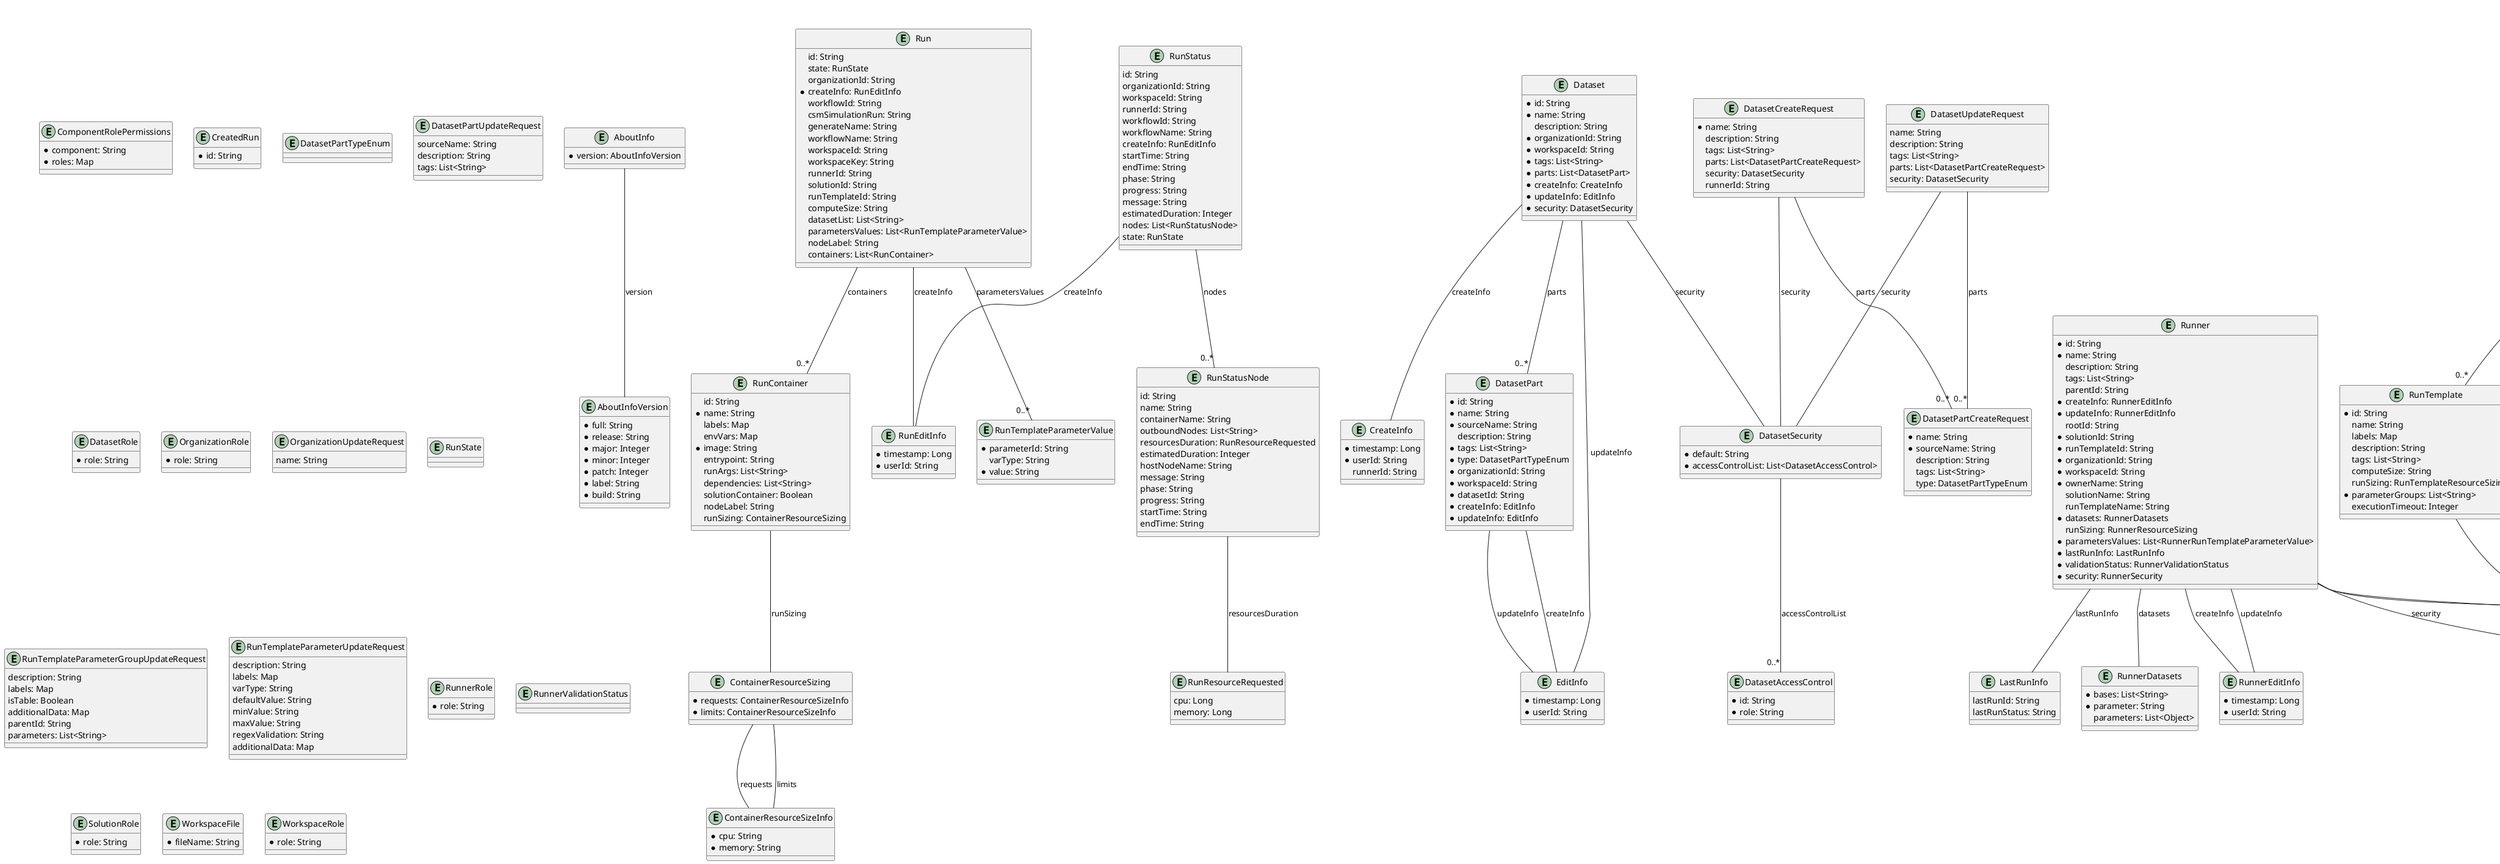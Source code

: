 @startuml

title Cosmo Tech Platform API Schemas Diagram

entity AboutInfo {
    * version: AboutInfoVersion
}

entity AboutInfoVersion {
    * full: String
    * release: String
    * major: Integer
    * minor: Integer
    * patch: Integer
    * label: String
    * build: String
}

entity ComponentRolePermissions {
    * component: String
    * roles: Map
}

entity ContainerResourceSizeInfo {
    * cpu: String
    * memory: String
}

entity ContainerResourceSizing {
    * requests: ContainerResourceSizeInfo
    * limits: ContainerResourceSizeInfo
}

entity CreateInfo {
    * timestamp: Long
    * userId: String
    runnerId: String
}

entity CreatedRun {
    * id: String
}

entity Dataset {
    * id: String
    * name: String
    description: String
    * organizationId: String
    * workspaceId: String
    * tags: List<String>
    * parts: List<DatasetPart>
    * createInfo: CreateInfo
    * updateInfo: EditInfo
    * security: DatasetSecurity
}

entity DatasetAccessControl {
    * id: String
    * role: String
}

entity DatasetCreateRequest {
    * name: String
    description: String
    tags: List<String>
    parts: List<DatasetPartCreateRequest>
    security: DatasetSecurity
    runnerId: String
}

entity DatasetPart {
    * id: String
    * name: String
    * sourceName: String
    description: String
    * tags: List<String>
    * type: DatasetPartTypeEnum
    * organizationId: String
    * workspaceId: String
    * datasetId: String
    * createInfo: EditInfo
    * updateInfo: EditInfo
}

entity DatasetPartCreateRequest {
    * name: String
    * sourceName: String
    description: String
    tags: List<String>
    type: DatasetPartTypeEnum
}

entity DatasetPartTypeEnum {
}

entity DatasetPartUpdateRequest {
    sourceName: String
    description: String
    tags: List<String>
}

entity DatasetRole {
    * role: String
}

entity DatasetSecurity {
    * default: String
    * accessControlList: List<DatasetAccessControl>
}

entity DatasetUpdateRequest {
    name: String
    description: String
    tags: List<String>
    parts: List<DatasetPartCreateRequest>
    security: DatasetSecurity
}

entity EditInfo {
    * timestamp: Long
    * userId: String
}

entity LastRunInfo {
    lastRunId: String
    lastRunStatus: String
}

entity Organization {
    * id: String
    * name: String
    * createInfo: OrganizationEditInfo
    * updateInfo: OrganizationEditInfo
    * security: OrganizationSecurity
}

entity OrganizationAccessControl {
    * id: String
    * role: String
}

entity OrganizationCreateRequest {
    * name: String
    security: OrganizationSecurity
}

entity OrganizationEditInfo {
    * timestamp: Long
    * userId: String
}

entity OrganizationRole {
    * role: String
}

entity OrganizationSecurity {
    * default: String
    * accessControlList: List<OrganizationAccessControl>
}

entity OrganizationUpdateRequest {
    name: String
}

entity ResourceSizeInfo {
    * cpu: String
    * memory: String
}

entity Run {
    id: String
    state: RunState
    organizationId: String
    * createInfo: RunEditInfo
    workflowId: String
    csmSimulationRun: String
    generateName: String
    workflowName: String
    workspaceId: String
    workspaceKey: String
    runnerId: String
    solutionId: String
    runTemplateId: String
    computeSize: String
    datasetList: List<String>
    parametersValues: List<RunTemplateParameterValue>
    nodeLabel: String
    containers: List<RunContainer>
}

entity RunContainer {
    id: String
    * name: String
    labels: Map
    envVars: Map
    * image: String
    entrypoint: String
    runArgs: List<String>
    dependencies: List<String>
    solutionContainer: Boolean
    nodeLabel: String
    runSizing: ContainerResourceSizing
}

entity RunEditInfo {
    * timestamp: Long
    * userId: String
}

entity RunResourceRequested {
    cpu: Long
    memory: Long
}

entity RunState {
}

entity RunStatus {
    id: String
    organizationId: String
    workspaceId: String
    runnerId: String
    workflowId: String
    workflowName: String
    createInfo: RunEditInfo
    startTime: String
    endTime: String
    phase: String
    progress: String
    message: String
    estimatedDuration: Integer
    nodes: List<RunStatusNode>
    state: RunState
}

entity RunStatusNode {
    id: String
    name: String
    containerName: String
    outboundNodes: List<String>
    resourcesDuration: RunResourceRequested
    estimatedDuration: Integer
    hostNodeName: String
    message: String
    phase: String
    progress: String
    startTime: String
    endTime: String
}

entity RunTemplate {
    * id: String
    name: String
    labels: Map
    description: String
    tags: List<String>
    computeSize: String
    runSizing: RunTemplateResourceSizing
    * parameterGroups: List<String>
    executionTimeout: Integer
}

entity RunTemplateCreateRequest {
    * id: String
    name: String
    labels: Map
    description: String
    tags: List<String>
    computeSize: String
    runSizing: RunTemplateResourceSizing
    parameterGroups: List<String>
    executionTimeout: Integer
}

entity RunTemplateParameter {
    * id: String
    description: String
    labels: Map
    * varType: String
    defaultValue: String
    minValue: String
    maxValue: String
    regexValidation: String
    additionalData: Map
}

entity RunTemplateParameterCreateRequest {
    * id: String
    description: String
    labels: Map
    * varType: String
    defaultValue: String
    minValue: String
    maxValue: String
    regexValidation: String
    additionalData: Map
}

entity RunTemplateParameterGroup {
    * id: String
    description: String
    labels: Map
    * isTable: Boolean
    additionalData: Map
    parentId: String
    * parameters: List<String>
}

entity RunTemplateParameterGroupCreateRequest {
    * id: String
    description: String
    labels: Map
    isTable: Boolean
    additionalData: Map
    parentId: String
    parameters: List<String>
}

entity RunTemplateParameterGroupUpdateRequest {
    description: String
    labels: Map
    isTable: Boolean
    additionalData: Map
    parentId: String
    parameters: List<String>
}

entity RunTemplateParameterUpdateRequest {
    description: String
    labels: Map
    varType: String
    defaultValue: String
    minValue: String
    maxValue: String
    regexValidation: String
    additionalData: Map
}

entity RunTemplateParameterValue {
    * parameterId: String
    varType: String
    * value: String
}

entity RunTemplateResourceSizing {
    * requests: ResourceSizeInfo
    * limits: ResourceSizeInfo
}

entity RunTemplateUpdateRequest {
    name: String
    labels: Map
    description: String
    tags: List<String>
    computeSize: String
    runSizing: RunTemplateResourceSizing
    parameterGroups: List<String>
    executionTimeout: Integer
}

entity Runner {
    * id: String
    * name: String
    description: String
    tags: List<String>
    parentId: String
    * createInfo: RunnerEditInfo
    * updateInfo: RunnerEditInfo
    rootId: String
    * solutionId: String
    * runTemplateId: String
    * organizationId: String
    * workspaceId: String
    * ownerName: String
    solutionName: String
    runTemplateName: String
    * datasets: RunnerDatasets
    runSizing: RunnerResourceSizing
    * parametersValues: List<RunnerRunTemplateParameterValue>
    * lastRunInfo: LastRunInfo
    * validationStatus: RunnerValidationStatus
    * security: RunnerSecurity
}

entity RunnerAccessControl {
    * id: String
    * role: String
}

entity RunnerCreateRequest {
    * name: String
    description: String
    tags: List<String>
    * solutionId: String
    parentId: String
    * runTemplateId: String
    datasetList: List<String>
    runSizing: RunnerResourceSizing
    parametersValues: List<RunnerRunTemplateParameterValue>
    * ownerName: String
    solutionName: String
    runTemplateName: String
    security: RunnerSecurity
}

entity RunnerDatasets {
    * bases: List<String>
    * parameter: String
    parameters: List<Object>
}

entity RunnerEditInfo {
    * timestamp: Long
    * userId: String
}

entity RunnerResourceSizing {
    * requests: ResourceSizeInfo
    * limits: ResourceSizeInfo
}

entity RunnerRole {
    * role: String
}

entity RunnerRunTemplateParameterValue {
    * parameterId: String
    varType: String
    * value: String
    isInherited: Boolean
}

entity RunnerSecurity {
    * default: String
    * accessControlList: List<RunnerAccessControl>
}

entity RunnerUpdateRequest {
    name: String
    description: String
    tags: List<String>
    runTemplateId: String
    datasetList: List<String>
    runSizing: RunnerResourceSizing
    parametersValues: List<RunnerRunTemplateParameterValue>
    ownerName: String
    solutionName: String
    runTemplateName: String
}

entity RunnerValidationStatus {
}

entity Solution {
    * id: String
    * organizationId: String
    * key: String
    * name: String
    description: String
    * repository: String
    alwaysPull: Boolean
    * version: String
    * createInfo: SolutionEditInfo
    * updateInfo: SolutionEditInfo
    sdkVersion: String
    url: String
    tags: List<String>
    * parameters: List<RunTemplateParameter>
    * parameterGroups: List<RunTemplateParameterGroup>
    * runTemplates: List<RunTemplate>
    * security: SolutionSecurity
}

entity SolutionAccessControl {
    * id: String
    * role: String
}

entity SolutionCreateRequest {
    * key: String
    * name: String
    description: String
    * repository: String
    * version: String
    alwaysPull: Boolean
    tags: List<String>
    parameters: List<RunTemplateParameterCreateRequest>
    parameterGroups: List<RunTemplateParameterGroupCreateRequest>
    runTemplates: List<RunTemplateCreateRequest>
    url: String
    security: SolutionSecurity
}

entity SolutionEditInfo {
    * timestamp: Long
    * userId: String
}

entity SolutionRole {
    * role: String
}

entity SolutionSecurity {
    * default: String
    * accessControlList: List<SolutionAccessControl>
}

entity SolutionUpdateRequest {
    key: String
    name: String
    description: String
    repository: String
    alwaysPull: Boolean
    version: String
    url: String
    tags: List<String>
    parameters: List<RunTemplateParameterCreateRequest>
    parameterGroups: List<RunTemplateParameterGroupCreateRequest>
    runTemplates: List<RunTemplateCreateRequest>
}

entity Workspace {
    * id: String
    * organizationId: String
    * key: String
    * name: String
    description: String
    version: String
    tags: List<String>
    * createInfo: WorkspaceEditInfo
    * updateInfo: WorkspaceEditInfo
    * solution: WorkspaceSolution
    additionalData: Map
    datasetCopy: Boolean
    * security: WorkspaceSecurity
}

entity WorkspaceAccessControl {
    * id: String
    * role: String
}

entity WorkspaceCreateRequest {
    * key: String
    * name: String
    description: String
    version: String
    tags: List<String>
    * solution: WorkspaceSolution
    additionalData: Map
    datasetCopy: Boolean
    security: WorkspaceSecurity
}

entity WorkspaceEditInfo {
    * timestamp: Long
    * userId: String
}

entity WorkspaceFile {
    * fileName: String
}

entity WorkspaceRole {
    * role: String
}

entity WorkspaceSecurity {
    * default: String
    * accessControlList: List<WorkspaceAccessControl>
}

entity WorkspaceSolution {
    * solutionId: String
    datasetId: String
    defaultParameterValues: Map
    runTemplateFilter: List<String>
    defaultRunTemplateDataset: Map
}

entity WorkspaceUpdateRequest {
    key: String
    name: String
    description: String
    tags: List<String>
    solution: WorkspaceSolution
    additionalData: Map
    datasetCopy: Boolean
}


DatasetCreateRequest -- "0..*" DatasetPartCreateRequest : parts
DatasetCreateRequest -- DatasetSecurity : security
RunnerUpdateRequest -- RunnerResourceSizing : runSizing
RunnerUpdateRequest -- "0..*" RunnerRunTemplateParameterValue : parametersValues
RunTemplateResourceSizing -- ResourceSizeInfo : requests
RunTemplateResourceSizing -- ResourceSizeInfo : limits
RunnerCreateRequest -- RunnerResourceSizing : runSizing
RunnerCreateRequest -- "0..*" RunnerRunTemplateParameterValue : parametersValues
RunnerCreateRequest -- RunnerSecurity : security
DatasetSecurity -- "0..*" DatasetAccessControl : accessControlList
ContainerResourceSizing -- ContainerResourceSizeInfo : requests
ContainerResourceSizing -- ContainerResourceSizeInfo : limits
SolutionSecurity -- "0..*" SolutionAccessControl : accessControlList
WorkspaceSecurity -- "0..*" WorkspaceAccessControl : accessControlList
WorkspaceCreateRequest -- WorkspaceSolution : solution
WorkspaceCreateRequest -- WorkspaceSecurity : security
AboutInfo -- AboutInfoVersion : version
RunTemplateUpdateRequest -- RunTemplateResourceSizing : runSizing
RunContainer -- ContainerResourceSizing : runSizing
SolutionCreateRequest -- "0..*" RunTemplateParameterCreateRequest : parameters
SolutionCreateRequest -- "0..*" RunTemplateParameterGroupCreateRequest : parameterGroups
SolutionCreateRequest -- "0..*" RunTemplateCreateRequest : runTemplates
SolutionCreateRequest -- SolutionSecurity : security
SolutionUpdateRequest -- "0..*" RunTemplateParameterCreateRequest : parameters
SolutionUpdateRequest -- "0..*" RunTemplateParameterGroupCreateRequest : parameterGroups
SolutionUpdateRequest -- "0..*" RunTemplateCreateRequest : runTemplates
OrganizationCreateRequest -- OrganizationSecurity : security
Runner -- RunnerEditInfo : createInfo
Runner -- RunnerEditInfo : updateInfo
Runner -- RunnerDatasets : datasets
Runner -- RunnerResourceSizing : runSizing
Runner -- "0..*" RunnerRunTemplateParameterValue : parametersValues
Runner -- LastRunInfo : lastRunInfo
Runner -- RunnerSecurity : security
Organization -- OrganizationEditInfo : createInfo
Organization -- OrganizationEditInfo : updateInfo
Organization -- OrganizationSecurity : security
RunStatus -- RunEditInfo : createInfo
RunStatus -- "0..*" RunStatusNode : nodes
RunTemplate -- RunTemplateResourceSizing : runSizing
DatasetUpdateRequest -- "0..*" DatasetPartCreateRequest : parts
DatasetUpdateRequest -- DatasetSecurity : security
RunTemplateCreateRequest -- RunTemplateResourceSizing : runSizing
RunnerSecurity -- "0..*" RunnerAccessControl : accessControlList
RunStatusNode -- RunResourceRequested : resourcesDuration
WorkspaceUpdateRequest -- WorkspaceSolution : solution
DatasetPart -- EditInfo : createInfo
DatasetPart -- EditInfo : updateInfo
Solution -- SolutionEditInfo : createInfo
Solution -- SolutionEditInfo : updateInfo
Solution -- "0..*" RunTemplateParameter : parameters
Solution -- "0..*" RunTemplateParameterGroup : parameterGroups
Solution -- "0..*" RunTemplate : runTemplates
Solution -- SolutionSecurity : security
Dataset -- "0..*" DatasetPart : parts
Dataset -- CreateInfo : createInfo
Dataset -- EditInfo : updateInfo
Dataset -- DatasetSecurity : security
Run -- RunEditInfo : createInfo
Run -- "0..*" RunTemplateParameterValue : parametersValues
Run -- "0..*" RunContainer : containers
OrganizationSecurity -- "0..*" OrganizationAccessControl : accessControlList
RunnerResourceSizing -- ResourceSizeInfo : requests
RunnerResourceSizing -- ResourceSizeInfo : limits
Workspace -- WorkspaceEditInfo : createInfo
Workspace -- WorkspaceEditInfo : updateInfo
Workspace -- WorkspaceSolution : solution
Workspace -- WorkspaceSecurity : security

@enduml